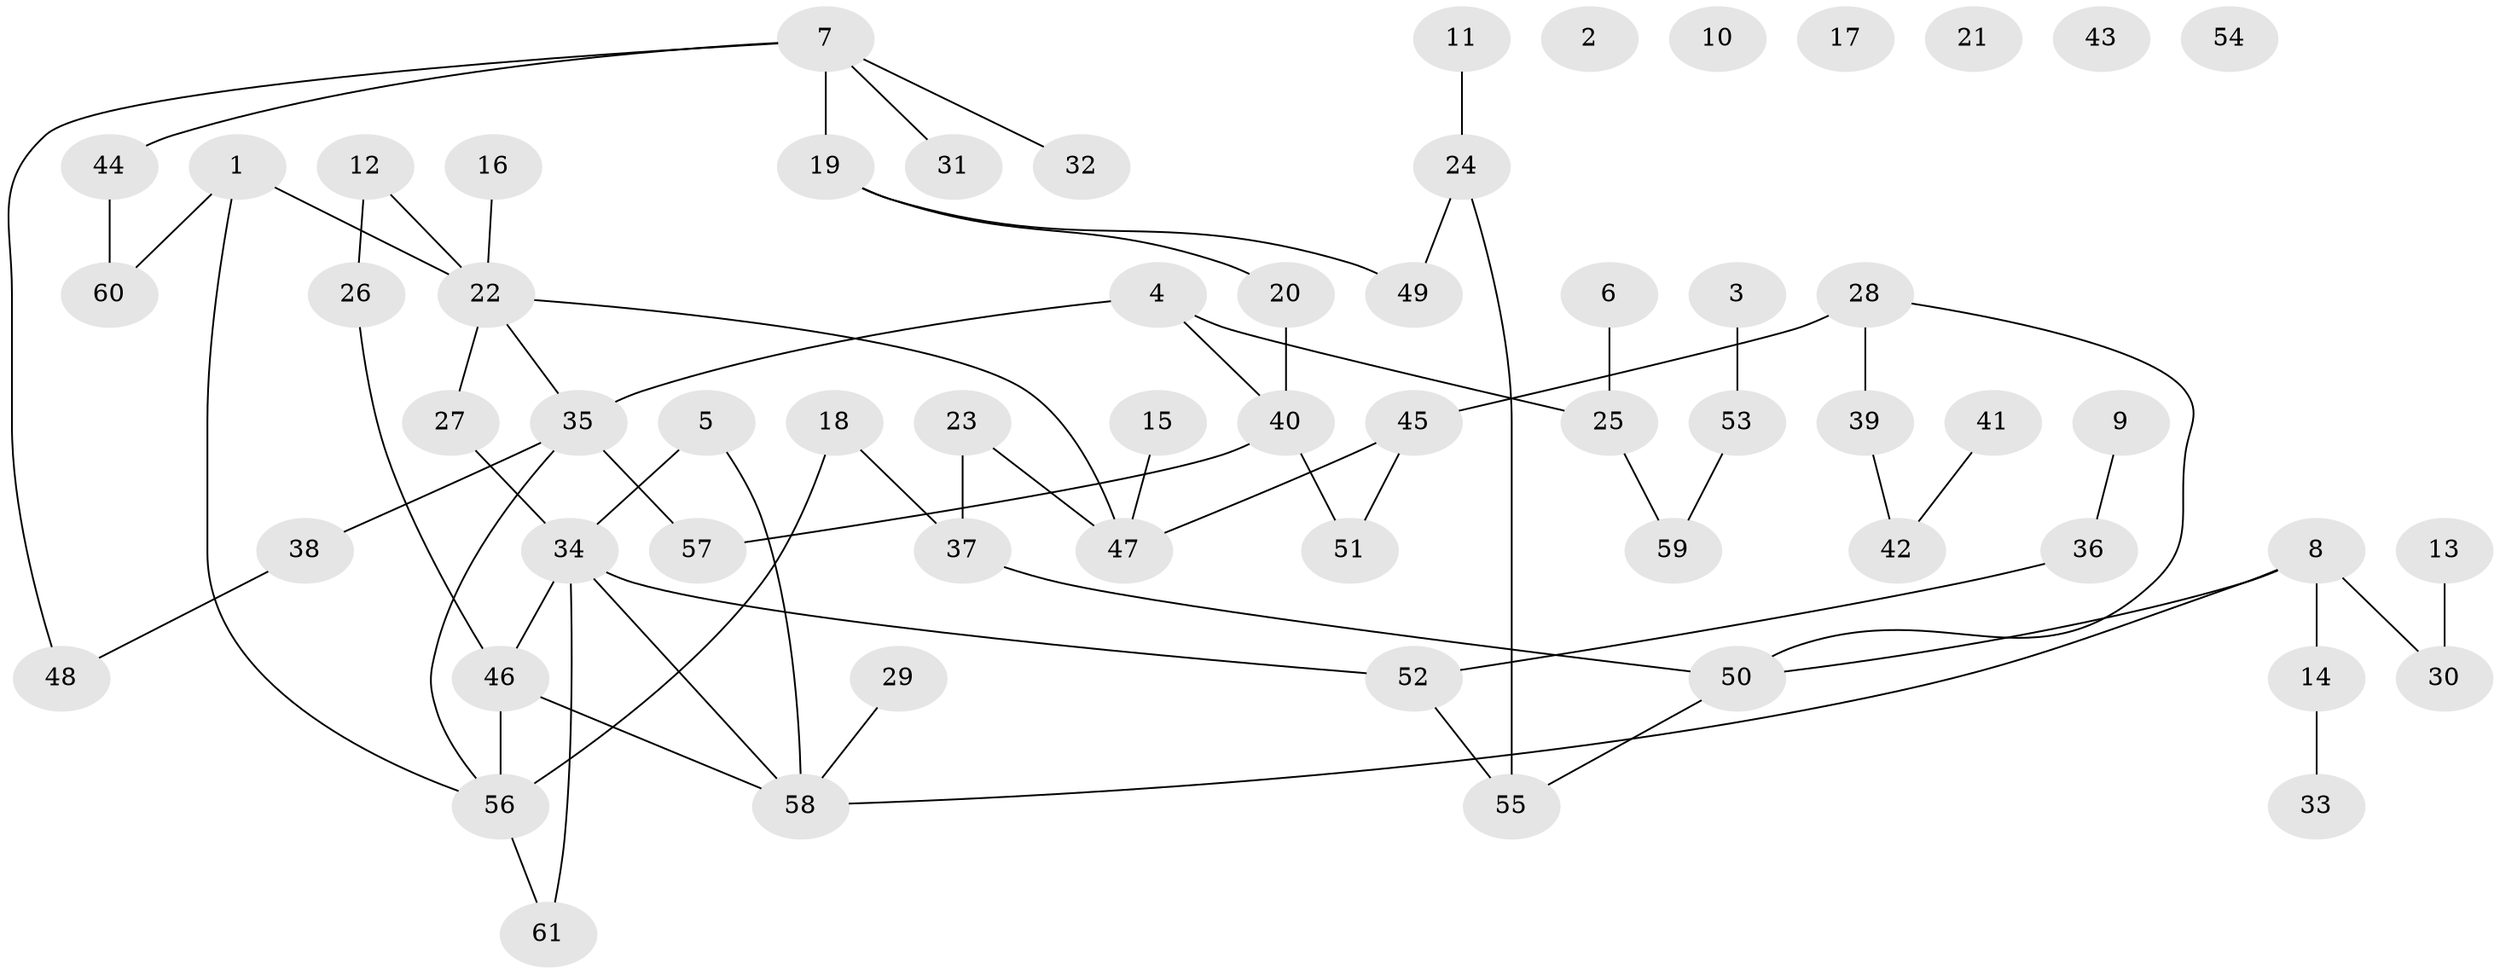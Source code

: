 // coarse degree distribution, {0: 0.14285714285714285, 1: 0.2619047619047619, 2: 0.2619047619047619, 4: 0.047619047619047616, 3: 0.16666666666666666, 5: 0.047619047619047616, 8: 0.023809523809523808, 7: 0.047619047619047616}
// Generated by graph-tools (version 1.1) at 2025/44/03/04/25 21:44:05]
// undirected, 61 vertices, 69 edges
graph export_dot {
graph [start="1"]
  node [color=gray90,style=filled];
  1;
  2;
  3;
  4;
  5;
  6;
  7;
  8;
  9;
  10;
  11;
  12;
  13;
  14;
  15;
  16;
  17;
  18;
  19;
  20;
  21;
  22;
  23;
  24;
  25;
  26;
  27;
  28;
  29;
  30;
  31;
  32;
  33;
  34;
  35;
  36;
  37;
  38;
  39;
  40;
  41;
  42;
  43;
  44;
  45;
  46;
  47;
  48;
  49;
  50;
  51;
  52;
  53;
  54;
  55;
  56;
  57;
  58;
  59;
  60;
  61;
  1 -- 22;
  1 -- 56;
  1 -- 60;
  3 -- 53;
  4 -- 25;
  4 -- 35;
  4 -- 40;
  5 -- 34;
  5 -- 58;
  6 -- 25;
  7 -- 19;
  7 -- 31;
  7 -- 32;
  7 -- 44;
  7 -- 48;
  8 -- 14;
  8 -- 30;
  8 -- 50;
  8 -- 58;
  9 -- 36;
  11 -- 24;
  12 -- 22;
  12 -- 26;
  13 -- 30;
  14 -- 33;
  15 -- 47;
  16 -- 22;
  18 -- 37;
  18 -- 56;
  19 -- 20;
  19 -- 49;
  20 -- 40;
  22 -- 27;
  22 -- 35;
  22 -- 47;
  23 -- 37;
  23 -- 47;
  24 -- 49;
  24 -- 55;
  25 -- 59;
  26 -- 46;
  27 -- 34;
  28 -- 39;
  28 -- 45;
  28 -- 50;
  29 -- 58;
  34 -- 46;
  34 -- 52;
  34 -- 58;
  34 -- 61;
  35 -- 38;
  35 -- 56;
  35 -- 57;
  36 -- 52;
  37 -- 50;
  38 -- 48;
  39 -- 42;
  40 -- 51;
  40 -- 57;
  41 -- 42;
  44 -- 60;
  45 -- 47;
  45 -- 51;
  46 -- 56;
  46 -- 58;
  50 -- 55;
  52 -- 55;
  53 -- 59;
  56 -- 61;
}
